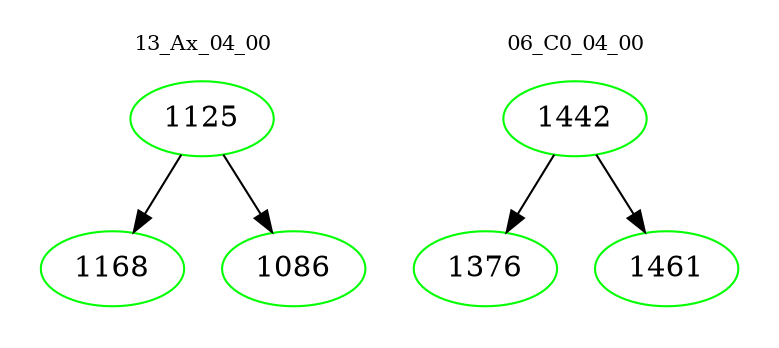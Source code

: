 digraph{
subgraph cluster_0 {
color = white
label = "13_Ax_04_00";
fontsize=10;
T0_1125 [label="1125", color="green"]
T0_1125 -> T0_1168 [color="black"]
T0_1168 [label="1168", color="green"]
T0_1125 -> T0_1086 [color="black"]
T0_1086 [label="1086", color="green"]
}
subgraph cluster_1 {
color = white
label = "06_C0_04_00";
fontsize=10;
T1_1442 [label="1442", color="green"]
T1_1442 -> T1_1376 [color="black"]
T1_1376 [label="1376", color="green"]
T1_1442 -> T1_1461 [color="black"]
T1_1461 [label="1461", color="green"]
}
}

